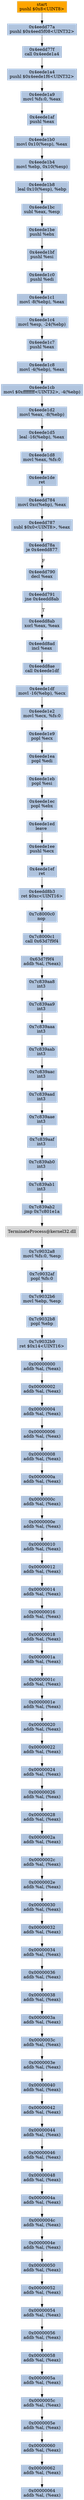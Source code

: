 digraph G {
node[shape=rectangle,style=filled,fillcolor=lightsteelblue,color=lightsteelblue]
bgcolor="transparent"
a0x4eedd778pushl_0x8UINT8[label="start\npushl $0x8<UINT8>",color="lightgrey",fillcolor="orange"];
a0x4eedd77apushl_0x4eed5f08UINT32[label="0x4eedd77a\npushl $0x4eed5f08<UINT32>"];
a0x4eedd77fcall_0x4eede1a4[label="0x4eedd77f\ncall 0x4eede1a4"];
a0x4eede1a4pushl_0x4eede1f6UINT32[label="0x4eede1a4\npushl $0x4eede1f6<UINT32>"];
a0x4eede1a9movl_fs_0_eax[label="0x4eede1a9\nmovl %fs:0, %eax"];
a0x4eede1afpushl_eax[label="0x4eede1af\npushl %eax"];
a0x4eede1b0movl_0x10esp__eax[label="0x4eede1b0\nmovl 0x10(%esp), %eax"];
a0x4eede1b4movl_ebp_0x10esp_[label="0x4eede1b4\nmovl %ebp, 0x10(%esp)"];
a0x4eede1b8leal_0x10esp__ebp[label="0x4eede1b8\nleal 0x10(%esp), %ebp"];
a0x4eede1bcsubl_eax_esp[label="0x4eede1bc\nsubl %eax, %esp"];
a0x4eede1bepushl_ebx[label="0x4eede1be\npushl %ebx"];
a0x4eede1bfpushl_esi[label="0x4eede1bf\npushl %esi"];
a0x4eede1c0pushl_edi[label="0x4eede1c0\npushl %edi"];
a0x4eede1c1movl__8ebp__eax[label="0x4eede1c1\nmovl -8(%ebp), %eax"];
a0x4eede1c4movl_esp__24ebp_[label="0x4eede1c4\nmovl %esp, -24(%ebp)"];
a0x4eede1c7pushl_eax[label="0x4eede1c7\npushl %eax"];
a0x4eede1c8movl__4ebp__eax[label="0x4eede1c8\nmovl -4(%ebp), %eax"];
a0x4eede1cbmovl_0xffffffffUINT32__4ebp_[label="0x4eede1cb\nmovl $0xffffffff<UINT32>, -4(%ebp)"];
a0x4eede1d2movl_eax__8ebp_[label="0x4eede1d2\nmovl %eax, -8(%ebp)"];
a0x4eede1d5leal__16ebp__eax[label="0x4eede1d5\nleal -16(%ebp), %eax"];
a0x4eede1d8movl_eax_fs_0[label="0x4eede1d8\nmovl %eax, %fs:0"];
a0x4eede1deret[label="0x4eede1de\nret"];
a0x4eedd784movl_0xcebp__eax[label="0x4eedd784\nmovl 0xc(%ebp), %eax"];
a0x4eedd787subl_0x0UINT8_eax[label="0x4eedd787\nsubl $0x0<UINT8>, %eax"];
a0x4eedd78aje_0x4eedd877[label="0x4eedd78a\nje 0x4eedd877"];
a0x4eedd790decl_eax[label="0x4eedd790\ndecl %eax"];
a0x4eedd791jne_0x4eedd8ab[label="0x4eedd791\njne 0x4eedd8ab"];
a0x4eedd8abxorl_eax_eax[label="0x4eedd8ab\nxorl %eax, %eax"];
a0x4eedd8adincl_eax[label="0x4eedd8ad\nincl %eax"];
a0x4eedd8aecall_0x4eede1df[label="0x4eedd8ae\ncall 0x4eede1df"];
a0x4eede1dfmovl__16ebp__ecx[label="0x4eede1df\nmovl -16(%ebp), %ecx"];
a0x4eede1e2movl_ecx_fs_0[label="0x4eede1e2\nmovl %ecx, %fs:0"];
a0x4eede1e9popl_ecx[label="0x4eede1e9\npopl %ecx"];
a0x4eede1eapopl_edi[label="0x4eede1ea\npopl %edi"];
a0x4eede1ebpopl_esi[label="0x4eede1eb\npopl %esi"];
a0x4eede1ecpopl_ebx[label="0x4eede1ec\npopl %ebx"];
a0x4eede1edleave_[label="0x4eede1ed\nleave "];
a0x4eede1eepushl_ecx[label="0x4eede1ee\npushl %ecx"];
a0x4eede1efret[label="0x4eede1ef\nret"];
a0x4eedd8b3ret_0xcUINT16[label="0x4eedd8b3\nret $0xc<UINT16>"];
a0x7c8000c0nop_[label="0x7c8000c0\nnop "];
a0x7c8000c1call_0x63d7f9f4[label="0x7c8000c1\ncall 0x63d7f9f4"];
a0x63d7f9f4addb_al_eax_[label="0x63d7f9f4\naddb %al, (%eax)"];
a0x7c839aa8int3_[label="0x7c839aa8\nint3 "];
a0x7c839aa9int3_[label="0x7c839aa9\nint3 "];
a0x7c839aaaint3_[label="0x7c839aaa\nint3 "];
a0x7c839aabint3_[label="0x7c839aab\nint3 "];
a0x7c839aacint3_[label="0x7c839aac\nint3 "];
a0x7c839aadint3_[label="0x7c839aad\nint3 "];
a0x7c839aaeint3_[label="0x7c839aae\nint3 "];
a0x7c839aafint3_[label="0x7c839aaf\nint3 "];
a0x7c839ab0int3_[label="0x7c839ab0\nint3 "];
a0x7c839ab1int3_[label="0x7c839ab1\nint3 "];
a0x7c839ab2jmp_0x7c801e1a[label="0x7c839ab2\njmp 0x7c801e1a"];
TerminateProcess_kernel32_dll[label="TerminateProcess@kernel32.dll",color="lightgrey",fillcolor="lightgrey"];
a0x7c9032a8movl_fs_0_esp[label="0x7c9032a8\nmovl %fs:0, %esp"];
a0x7c9032afpopl_fs_0[label="0x7c9032af\npopl %fs:0"];
a0x7c9032b6movl_ebp_esp[label="0x7c9032b6\nmovl %ebp, %esp"];
a0x7c9032b8popl_ebp[label="0x7c9032b8\npopl %ebp"];
a0x7c9032b9ret_0x14UINT16[label="0x7c9032b9\nret $0x14<UINT16>"];
a0x00000000addb_al_eax_[label="0x00000000\naddb %al, (%eax)"];
a0x00000002addb_al_eax_[label="0x00000002\naddb %al, (%eax)"];
a0x00000004addb_al_eax_[label="0x00000004\naddb %al, (%eax)"];
a0x00000006addb_al_eax_[label="0x00000006\naddb %al, (%eax)"];
a0x00000008addb_al_eax_[label="0x00000008\naddb %al, (%eax)"];
a0x0000000aaddb_al_eax_[label="0x0000000a\naddb %al, (%eax)"];
a0x0000000caddb_al_eax_[label="0x0000000c\naddb %al, (%eax)"];
a0x0000000eaddb_al_eax_[label="0x0000000e\naddb %al, (%eax)"];
a0x00000010addb_al_eax_[label="0x00000010\naddb %al, (%eax)"];
a0x00000012addb_al_eax_[label="0x00000012\naddb %al, (%eax)"];
a0x00000014addb_al_eax_[label="0x00000014\naddb %al, (%eax)"];
a0x00000016addb_al_eax_[label="0x00000016\naddb %al, (%eax)"];
a0x00000018addb_al_eax_[label="0x00000018\naddb %al, (%eax)"];
a0x0000001aaddb_al_eax_[label="0x0000001a\naddb %al, (%eax)"];
a0x0000001caddb_al_eax_[label="0x0000001c\naddb %al, (%eax)"];
a0x0000001eaddb_al_eax_[label="0x0000001e\naddb %al, (%eax)"];
a0x00000020addb_al_eax_[label="0x00000020\naddb %al, (%eax)"];
a0x00000022addb_al_eax_[label="0x00000022\naddb %al, (%eax)"];
a0x00000024addb_al_eax_[label="0x00000024\naddb %al, (%eax)"];
a0x00000026addb_al_eax_[label="0x00000026\naddb %al, (%eax)"];
a0x00000028addb_al_eax_[label="0x00000028\naddb %al, (%eax)"];
a0x0000002aaddb_al_eax_[label="0x0000002a\naddb %al, (%eax)"];
a0x0000002caddb_al_eax_[label="0x0000002c\naddb %al, (%eax)"];
a0x0000002eaddb_al_eax_[label="0x0000002e\naddb %al, (%eax)"];
a0x00000030addb_al_eax_[label="0x00000030\naddb %al, (%eax)"];
a0x00000032addb_al_eax_[label="0x00000032\naddb %al, (%eax)"];
a0x00000034addb_al_eax_[label="0x00000034\naddb %al, (%eax)"];
a0x00000036addb_al_eax_[label="0x00000036\naddb %al, (%eax)"];
a0x00000038addb_al_eax_[label="0x00000038\naddb %al, (%eax)"];
a0x0000003aaddb_al_eax_[label="0x0000003a\naddb %al, (%eax)"];
a0x0000003caddb_al_eax_[label="0x0000003c\naddb %al, (%eax)"];
a0x0000003eaddb_al_eax_[label="0x0000003e\naddb %al, (%eax)"];
a0x00000040addb_al_eax_[label="0x00000040\naddb %al, (%eax)"];
a0x00000042addb_al_eax_[label="0x00000042\naddb %al, (%eax)"];
a0x00000044addb_al_eax_[label="0x00000044\naddb %al, (%eax)"];
a0x00000046addb_al_eax_[label="0x00000046\naddb %al, (%eax)"];
a0x00000048addb_al_eax_[label="0x00000048\naddb %al, (%eax)"];
a0x0000004aaddb_al_eax_[label="0x0000004a\naddb %al, (%eax)"];
a0x0000004caddb_al_eax_[label="0x0000004c\naddb %al, (%eax)"];
a0x0000004eaddb_al_eax_[label="0x0000004e\naddb %al, (%eax)"];
a0x00000050addb_al_eax_[label="0x00000050\naddb %al, (%eax)"];
a0x00000052addb_al_eax_[label="0x00000052\naddb %al, (%eax)"];
a0x00000054addb_al_eax_[label="0x00000054\naddb %al, (%eax)"];
a0x00000056addb_al_eax_[label="0x00000056\naddb %al, (%eax)"];
a0x00000058addb_al_eax_[label="0x00000058\naddb %al, (%eax)"];
a0x0000005aaddb_al_eax_[label="0x0000005a\naddb %al, (%eax)"];
a0x0000005caddb_al_eax_[label="0x0000005c\naddb %al, (%eax)"];
a0x0000005eaddb_al_eax_[label="0x0000005e\naddb %al, (%eax)"];
a0x00000060addb_al_eax_[label="0x00000060\naddb %al, (%eax)"];
a0x00000062addb_al_eax_[label="0x00000062\naddb %al, (%eax)"];
a0x00000064addb_al_eax_[label="0x00000064\naddb %al, (%eax)"];
a0x4eedd778pushl_0x8UINT8 -> a0x4eedd77apushl_0x4eed5f08UINT32 [color="#000000"];
a0x4eedd77apushl_0x4eed5f08UINT32 -> a0x4eedd77fcall_0x4eede1a4 [color="#000000"];
a0x4eedd77fcall_0x4eede1a4 -> a0x4eede1a4pushl_0x4eede1f6UINT32 [color="#000000"];
a0x4eede1a4pushl_0x4eede1f6UINT32 -> a0x4eede1a9movl_fs_0_eax [color="#000000"];
a0x4eede1a9movl_fs_0_eax -> a0x4eede1afpushl_eax [color="#000000"];
a0x4eede1afpushl_eax -> a0x4eede1b0movl_0x10esp__eax [color="#000000"];
a0x4eede1b0movl_0x10esp__eax -> a0x4eede1b4movl_ebp_0x10esp_ [color="#000000"];
a0x4eede1b4movl_ebp_0x10esp_ -> a0x4eede1b8leal_0x10esp__ebp [color="#000000"];
a0x4eede1b8leal_0x10esp__ebp -> a0x4eede1bcsubl_eax_esp [color="#000000"];
a0x4eede1bcsubl_eax_esp -> a0x4eede1bepushl_ebx [color="#000000"];
a0x4eede1bepushl_ebx -> a0x4eede1bfpushl_esi [color="#000000"];
a0x4eede1bfpushl_esi -> a0x4eede1c0pushl_edi [color="#000000"];
a0x4eede1c0pushl_edi -> a0x4eede1c1movl__8ebp__eax [color="#000000"];
a0x4eede1c1movl__8ebp__eax -> a0x4eede1c4movl_esp__24ebp_ [color="#000000"];
a0x4eede1c4movl_esp__24ebp_ -> a0x4eede1c7pushl_eax [color="#000000"];
a0x4eede1c7pushl_eax -> a0x4eede1c8movl__4ebp__eax [color="#000000"];
a0x4eede1c8movl__4ebp__eax -> a0x4eede1cbmovl_0xffffffffUINT32__4ebp_ [color="#000000"];
a0x4eede1cbmovl_0xffffffffUINT32__4ebp_ -> a0x4eede1d2movl_eax__8ebp_ [color="#000000"];
a0x4eede1d2movl_eax__8ebp_ -> a0x4eede1d5leal__16ebp__eax [color="#000000"];
a0x4eede1d5leal__16ebp__eax -> a0x4eede1d8movl_eax_fs_0 [color="#000000"];
a0x4eede1d8movl_eax_fs_0 -> a0x4eede1deret [color="#000000"];
a0x4eede1deret -> a0x4eedd784movl_0xcebp__eax [color="#000000"];
a0x4eedd784movl_0xcebp__eax -> a0x4eedd787subl_0x0UINT8_eax [color="#000000"];
a0x4eedd787subl_0x0UINT8_eax -> a0x4eedd78aje_0x4eedd877 [color="#000000"];
a0x4eedd78aje_0x4eedd877 -> a0x4eedd790decl_eax [color="#000000",label="F"];
a0x4eedd790decl_eax -> a0x4eedd791jne_0x4eedd8ab [color="#000000"];
a0x4eedd791jne_0x4eedd8ab -> a0x4eedd8abxorl_eax_eax [color="#000000",label="T"];
a0x4eedd8abxorl_eax_eax -> a0x4eedd8adincl_eax [color="#000000"];
a0x4eedd8adincl_eax -> a0x4eedd8aecall_0x4eede1df [color="#000000"];
a0x4eedd8aecall_0x4eede1df -> a0x4eede1dfmovl__16ebp__ecx [color="#000000"];
a0x4eede1dfmovl__16ebp__ecx -> a0x4eede1e2movl_ecx_fs_0 [color="#000000"];
a0x4eede1e2movl_ecx_fs_0 -> a0x4eede1e9popl_ecx [color="#000000"];
a0x4eede1e9popl_ecx -> a0x4eede1eapopl_edi [color="#000000"];
a0x4eede1eapopl_edi -> a0x4eede1ebpopl_esi [color="#000000"];
a0x4eede1ebpopl_esi -> a0x4eede1ecpopl_ebx [color="#000000"];
a0x4eede1ecpopl_ebx -> a0x4eede1edleave_ [color="#000000"];
a0x4eede1edleave_ -> a0x4eede1eepushl_ecx [color="#000000"];
a0x4eede1eepushl_ecx -> a0x4eede1efret [color="#000000"];
a0x4eede1efret -> a0x4eedd8b3ret_0xcUINT16 [color="#000000"];
a0x4eedd8b3ret_0xcUINT16 -> a0x7c8000c0nop_ [color="#000000"];
a0x7c8000c0nop_ -> a0x7c8000c1call_0x63d7f9f4 [color="#000000"];
a0x7c8000c1call_0x63d7f9f4 -> a0x63d7f9f4addb_al_eax_ [color="#000000"];
a0x63d7f9f4addb_al_eax_ -> a0x7c839aa8int3_ [color="#000000"];
a0x7c839aa8int3_ -> a0x7c839aa9int3_ [color="#000000"];
a0x7c839aa9int3_ -> a0x7c839aaaint3_ [color="#000000"];
a0x7c839aaaint3_ -> a0x7c839aabint3_ [color="#000000"];
a0x7c839aabint3_ -> a0x7c839aacint3_ [color="#000000"];
a0x7c839aacint3_ -> a0x7c839aadint3_ [color="#000000"];
a0x7c839aadint3_ -> a0x7c839aaeint3_ [color="#000000"];
a0x7c839aaeint3_ -> a0x7c839aafint3_ [color="#000000"];
a0x7c839aafint3_ -> a0x7c839ab0int3_ [color="#000000"];
a0x7c839ab0int3_ -> a0x7c839ab1int3_ [color="#000000"];
a0x7c839ab1int3_ -> a0x7c839ab2jmp_0x7c801e1a [color="#000000"];
a0x7c839ab2jmp_0x7c801e1a -> TerminateProcess_kernel32_dll [color="#000000"];
TerminateProcess_kernel32_dll -> a0x7c9032a8movl_fs_0_esp [color="#000000"];
a0x7c9032a8movl_fs_0_esp -> a0x7c9032afpopl_fs_0 [color="#000000"];
a0x7c9032afpopl_fs_0 -> a0x7c9032b6movl_ebp_esp [color="#000000"];
a0x7c9032b6movl_ebp_esp -> a0x7c9032b8popl_ebp [color="#000000"];
a0x7c9032b8popl_ebp -> a0x7c9032b9ret_0x14UINT16 [color="#000000"];
a0x7c9032b9ret_0x14UINT16 -> a0x00000000addb_al_eax_ [color="#000000"];
a0x00000000addb_al_eax_ -> a0x00000002addb_al_eax_ [color="#000000"];
a0x00000002addb_al_eax_ -> a0x00000004addb_al_eax_ [color="#000000"];
a0x00000004addb_al_eax_ -> a0x00000006addb_al_eax_ [color="#000000"];
a0x00000006addb_al_eax_ -> a0x00000008addb_al_eax_ [color="#000000"];
a0x00000008addb_al_eax_ -> a0x0000000aaddb_al_eax_ [color="#000000"];
a0x0000000aaddb_al_eax_ -> a0x0000000caddb_al_eax_ [color="#000000"];
a0x0000000caddb_al_eax_ -> a0x0000000eaddb_al_eax_ [color="#000000"];
a0x0000000eaddb_al_eax_ -> a0x00000010addb_al_eax_ [color="#000000"];
a0x00000010addb_al_eax_ -> a0x00000012addb_al_eax_ [color="#000000"];
a0x00000012addb_al_eax_ -> a0x00000014addb_al_eax_ [color="#000000"];
a0x00000014addb_al_eax_ -> a0x00000016addb_al_eax_ [color="#000000"];
a0x00000016addb_al_eax_ -> a0x00000018addb_al_eax_ [color="#000000"];
a0x00000018addb_al_eax_ -> a0x0000001aaddb_al_eax_ [color="#000000"];
a0x0000001aaddb_al_eax_ -> a0x0000001caddb_al_eax_ [color="#000000"];
a0x0000001caddb_al_eax_ -> a0x0000001eaddb_al_eax_ [color="#000000"];
a0x0000001eaddb_al_eax_ -> a0x00000020addb_al_eax_ [color="#000000"];
a0x00000020addb_al_eax_ -> a0x00000022addb_al_eax_ [color="#000000"];
a0x00000022addb_al_eax_ -> a0x00000024addb_al_eax_ [color="#000000"];
a0x00000024addb_al_eax_ -> a0x00000026addb_al_eax_ [color="#000000"];
a0x00000026addb_al_eax_ -> a0x00000028addb_al_eax_ [color="#000000"];
a0x00000028addb_al_eax_ -> a0x0000002aaddb_al_eax_ [color="#000000"];
a0x0000002aaddb_al_eax_ -> a0x0000002caddb_al_eax_ [color="#000000"];
a0x0000002caddb_al_eax_ -> a0x0000002eaddb_al_eax_ [color="#000000"];
a0x0000002eaddb_al_eax_ -> a0x00000030addb_al_eax_ [color="#000000"];
a0x00000030addb_al_eax_ -> a0x00000032addb_al_eax_ [color="#000000"];
a0x00000032addb_al_eax_ -> a0x00000034addb_al_eax_ [color="#000000"];
a0x00000034addb_al_eax_ -> a0x00000036addb_al_eax_ [color="#000000"];
a0x00000036addb_al_eax_ -> a0x00000038addb_al_eax_ [color="#000000"];
a0x00000038addb_al_eax_ -> a0x0000003aaddb_al_eax_ [color="#000000"];
a0x0000003aaddb_al_eax_ -> a0x0000003caddb_al_eax_ [color="#000000"];
a0x0000003caddb_al_eax_ -> a0x0000003eaddb_al_eax_ [color="#000000"];
a0x0000003eaddb_al_eax_ -> a0x00000040addb_al_eax_ [color="#000000"];
a0x00000040addb_al_eax_ -> a0x00000042addb_al_eax_ [color="#000000"];
a0x00000042addb_al_eax_ -> a0x00000044addb_al_eax_ [color="#000000"];
a0x00000044addb_al_eax_ -> a0x00000046addb_al_eax_ [color="#000000"];
a0x00000046addb_al_eax_ -> a0x00000048addb_al_eax_ [color="#000000"];
a0x00000048addb_al_eax_ -> a0x0000004aaddb_al_eax_ [color="#000000"];
a0x0000004aaddb_al_eax_ -> a0x0000004caddb_al_eax_ [color="#000000"];
a0x0000004caddb_al_eax_ -> a0x0000004eaddb_al_eax_ [color="#000000"];
a0x0000004eaddb_al_eax_ -> a0x00000050addb_al_eax_ [color="#000000"];
a0x00000050addb_al_eax_ -> a0x00000052addb_al_eax_ [color="#000000"];
a0x00000052addb_al_eax_ -> a0x00000054addb_al_eax_ [color="#000000"];
a0x00000054addb_al_eax_ -> a0x00000056addb_al_eax_ [color="#000000"];
a0x00000056addb_al_eax_ -> a0x00000058addb_al_eax_ [color="#000000"];
a0x00000058addb_al_eax_ -> a0x0000005aaddb_al_eax_ [color="#000000"];
a0x0000005aaddb_al_eax_ -> a0x0000005caddb_al_eax_ [color="#000000"];
a0x0000005caddb_al_eax_ -> a0x0000005eaddb_al_eax_ [color="#000000"];
a0x0000005eaddb_al_eax_ -> a0x00000060addb_al_eax_ [color="#000000"];
a0x00000060addb_al_eax_ -> a0x00000062addb_al_eax_ [color="#000000"];
a0x00000062addb_al_eax_ -> a0x00000064addb_al_eax_ [color="#000000"];
}
